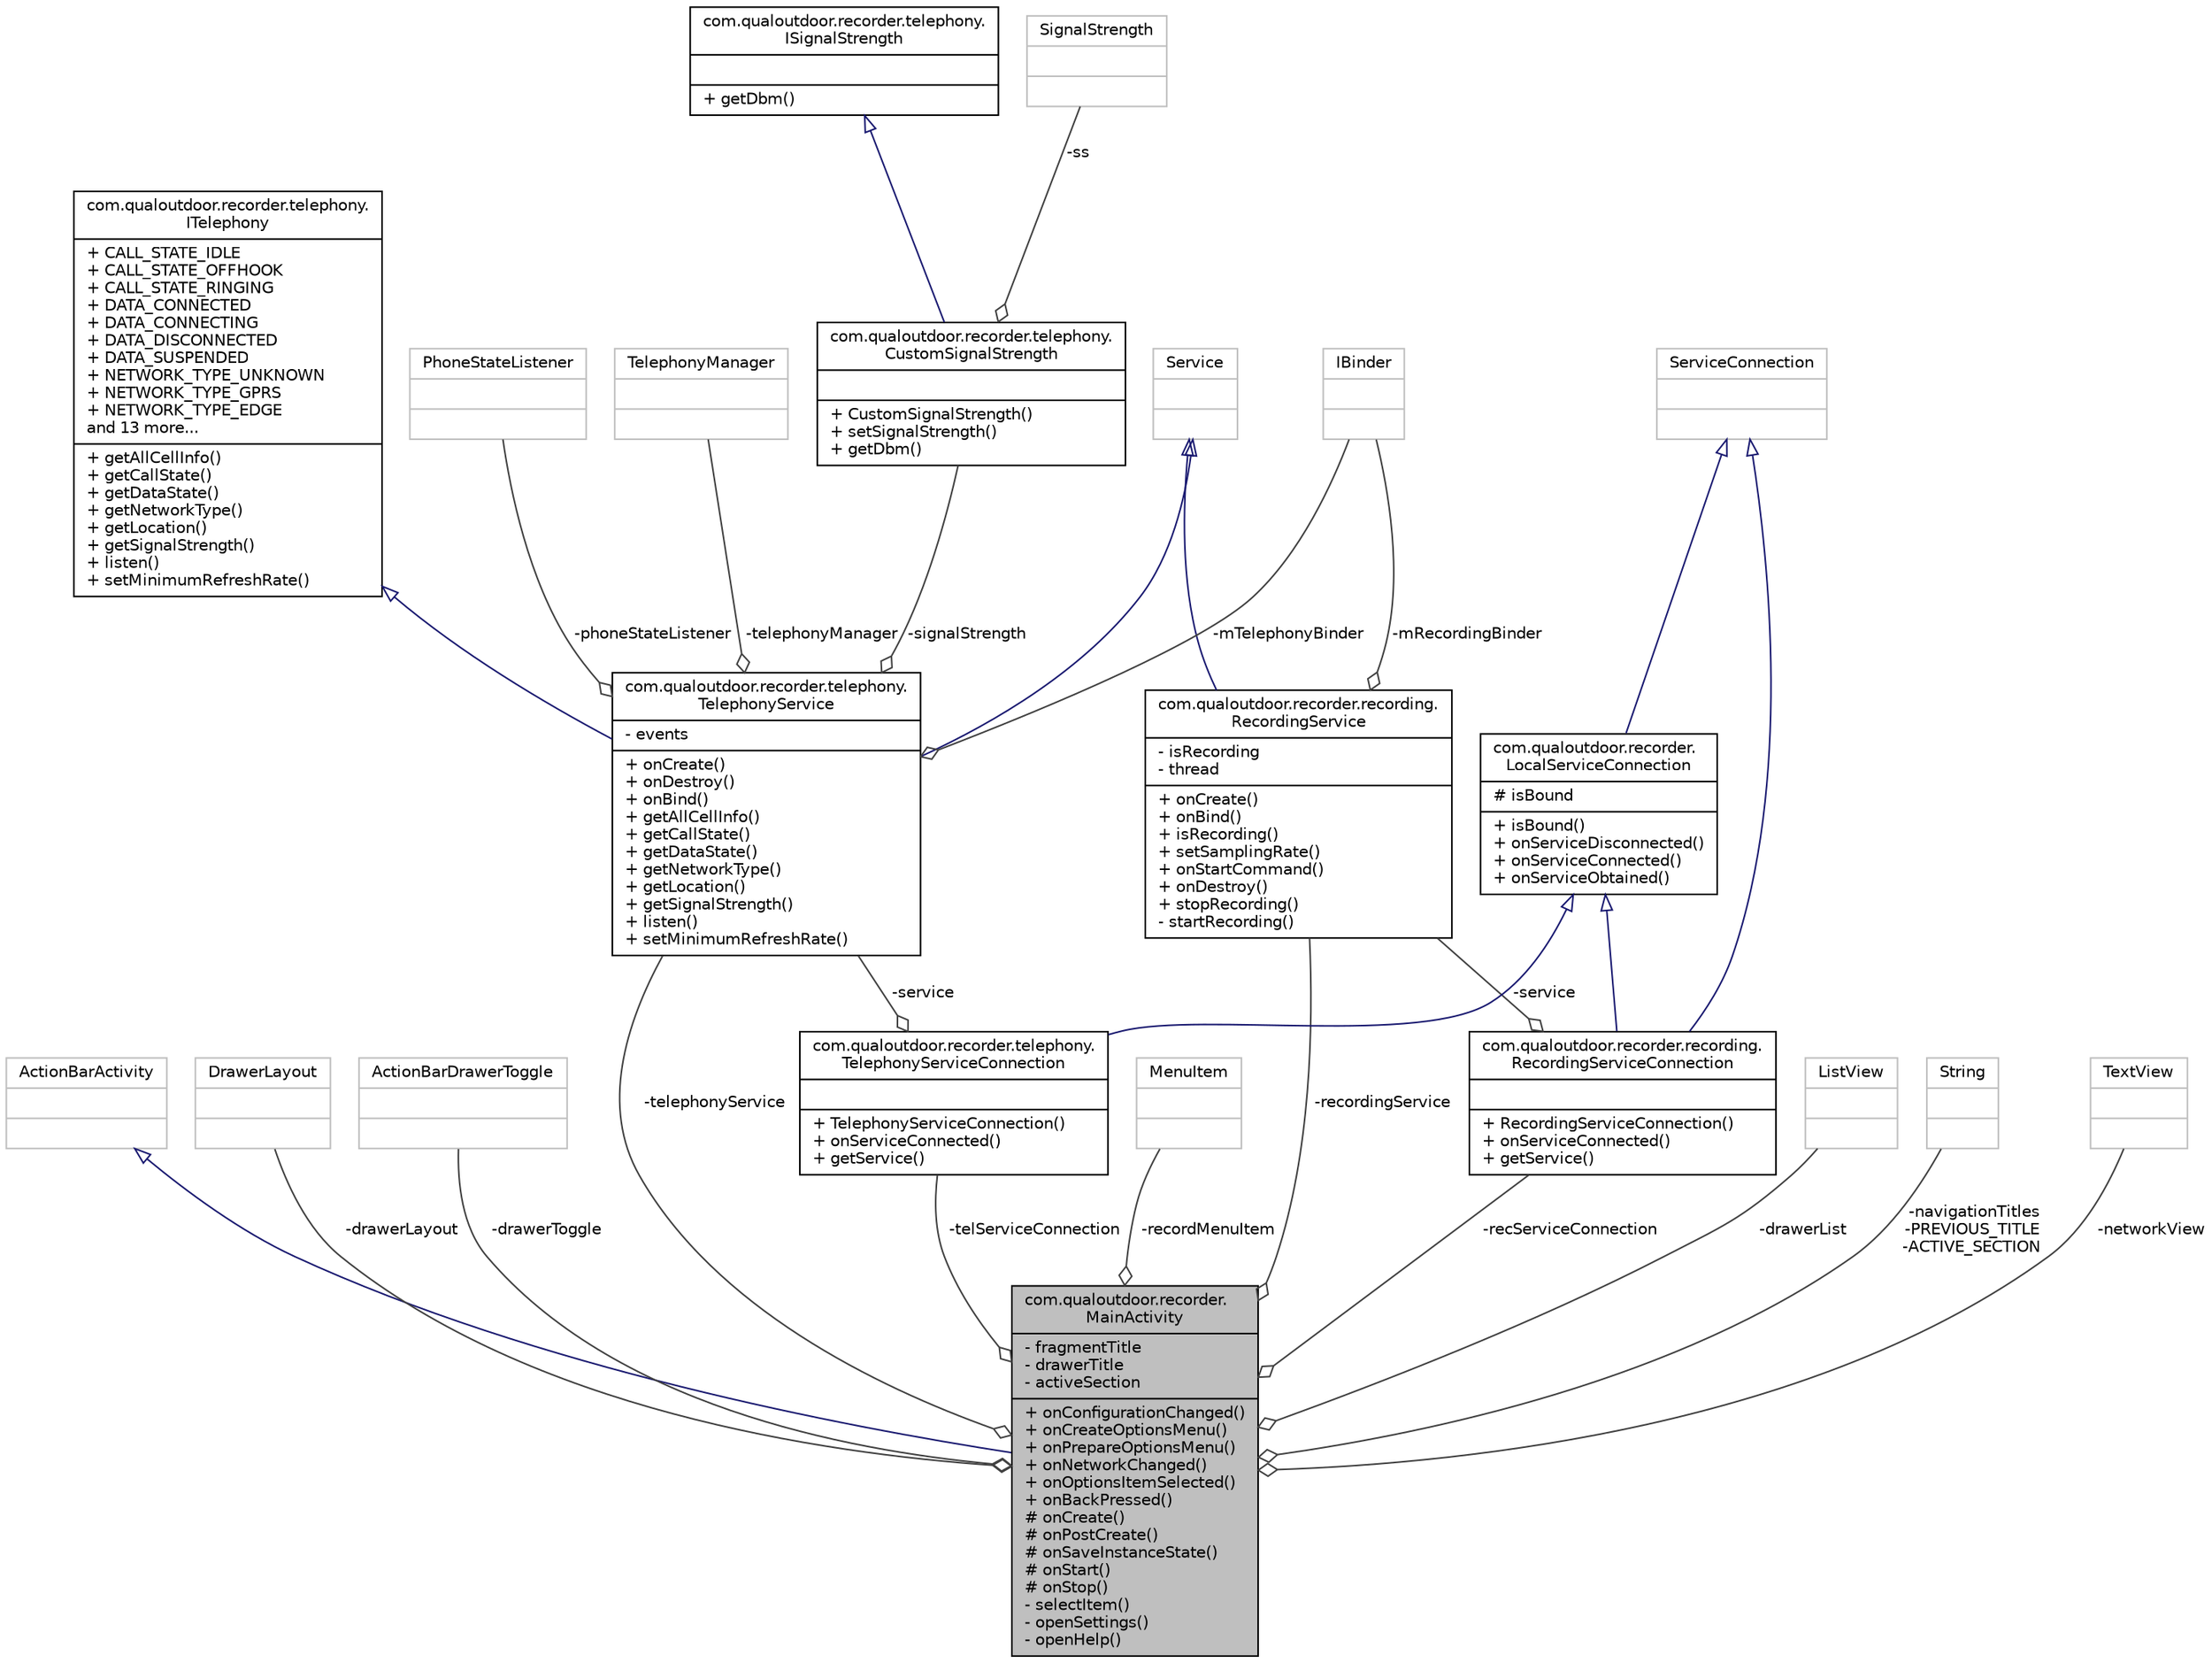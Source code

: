 digraph "com.qualoutdoor.recorder.MainActivity"
{
  edge [fontname="Helvetica",fontsize="10",labelfontname="Helvetica",labelfontsize="10"];
  node [fontname="Helvetica",fontsize="10",shape=record];
  Node1 [label="{com.qualoutdoor.recorder.\lMainActivity\n|- fragmentTitle\l- drawerTitle\l- activeSection\l|+ onConfigurationChanged()\l+ onCreateOptionsMenu()\l+ onPrepareOptionsMenu()\l+ onNetworkChanged()\l+ onOptionsItemSelected()\l+ onBackPressed()\l# onCreate()\l# onPostCreate()\l# onSaveInstanceState()\l# onStart()\l# onStop()\l- selectItem()\l- openSettings()\l- openHelp()\l}",height=0.2,width=0.4,color="black", fillcolor="grey75", style="filled" fontcolor="black"];
  Node2 -> Node1 [dir="back",color="midnightblue",fontsize="10",style="solid",arrowtail="onormal",fontname="Helvetica"];
  Node2 [label="{ActionBarActivity\n||}",height=0.2,width=0.4,color="grey75", fillcolor="white", style="filled"];
  Node3 -> Node1 [color="grey25",fontsize="10",style="solid",label=" -drawerLayout" ,arrowhead="odiamond",fontname="Helvetica"];
  Node3 [label="{DrawerLayout\n||}",height=0.2,width=0.4,color="grey75", fillcolor="white", style="filled"];
  Node4 -> Node1 [color="grey25",fontsize="10",style="solid",label=" -drawerToggle" ,arrowhead="odiamond",fontname="Helvetica"];
  Node4 [label="{ActionBarDrawerToggle\n||}",height=0.2,width=0.4,color="grey75", fillcolor="white", style="filled"];
  Node5 -> Node1 [color="grey25",fontsize="10",style="solid",label=" -recordingService" ,arrowhead="odiamond",fontname="Helvetica"];
  Node5 [label="{com.qualoutdoor.recorder.recording.\lRecordingService\n|- isRecording\l- thread\l|+ onCreate()\l+ onBind()\l+ isRecording()\l+ setSamplingRate()\l+ onStartCommand()\l+ onDestroy()\l+ stopRecording()\l- startRecording()\l}",height=0.2,width=0.4,color="black", fillcolor="white", style="filled",URL="$classcom_1_1qualoutdoor_1_1recorder_1_1recording_1_1RecordingService.html"];
  Node6 -> Node5 [dir="back",color="midnightblue",fontsize="10",style="solid",arrowtail="onormal",fontname="Helvetica"];
  Node6 [label="{Service\n||}",height=0.2,width=0.4,color="grey75", fillcolor="white", style="filled"];
  Node7 -> Node5 [color="grey25",fontsize="10",style="solid",label=" -mRecordingBinder" ,arrowhead="odiamond",fontname="Helvetica"];
  Node7 [label="{IBinder\n||}",height=0.2,width=0.4,color="grey75", fillcolor="white", style="filled"];
  Node8 -> Node1 [color="grey25",fontsize="10",style="solid",label=" -telephonyService" ,arrowhead="odiamond",fontname="Helvetica"];
  Node8 [label="{com.qualoutdoor.recorder.telephony.\lTelephonyService\n|- events\l|+ onCreate()\l+ onDestroy()\l+ onBind()\l+ getAllCellInfo()\l+ getCallState()\l+ getDataState()\l+ getNetworkType()\l+ getLocation()\l+ getSignalStrength()\l+ listen()\l+ setMinimumRefreshRate()\l}",height=0.2,width=0.4,color="black", fillcolor="white", style="filled",URL="$classcom_1_1qualoutdoor_1_1recorder_1_1telephony_1_1TelephonyService.html"];
  Node6 -> Node8 [dir="back",color="midnightblue",fontsize="10",style="solid",arrowtail="onormal",fontname="Helvetica"];
  Node9 -> Node8 [dir="back",color="midnightblue",fontsize="10",style="solid",arrowtail="onormal",fontname="Helvetica"];
  Node9 [label="{com.qualoutdoor.recorder.telephony.\lITelephony\n|+ CALL_STATE_IDLE\l+ CALL_STATE_OFFHOOK\l+ CALL_STATE_RINGING\l+ DATA_CONNECTED\l+ DATA_CONNECTING\l+ DATA_DISCONNECTED\l+ DATA_SUSPENDED\l+ NETWORK_TYPE_UNKNOWN\l+ NETWORK_TYPE_GPRS\l+ NETWORK_TYPE_EDGE\land 13 more...\l|+ getAllCellInfo()\l+ getCallState()\l+ getDataState()\l+ getNetworkType()\l+ getLocation()\l+ getSignalStrength()\l+ listen()\l+ setMinimumRefreshRate()\l}",height=0.2,width=0.4,color="black", fillcolor="white", style="filled",URL="$interfacecom_1_1qualoutdoor_1_1recorder_1_1telephony_1_1ITelephony.html"];
  Node7 -> Node8 [color="grey25",fontsize="10",style="solid",label=" -mTelephonyBinder" ,arrowhead="odiamond",fontname="Helvetica"];
  Node10 -> Node8 [color="grey25",fontsize="10",style="solid",label=" -phoneStateListener" ,arrowhead="odiamond",fontname="Helvetica"];
  Node10 [label="{PhoneStateListener\n||}",height=0.2,width=0.4,color="grey75", fillcolor="white", style="filled"];
  Node11 -> Node8 [color="grey25",fontsize="10",style="solid",label=" -telephonyManager" ,arrowhead="odiamond",fontname="Helvetica"];
  Node11 [label="{TelephonyManager\n||}",height=0.2,width=0.4,color="grey75", fillcolor="white", style="filled"];
  Node12 -> Node8 [color="grey25",fontsize="10",style="solid",label=" -signalStrength" ,arrowhead="odiamond",fontname="Helvetica"];
  Node12 [label="{com.qualoutdoor.recorder.telephony.\lCustomSignalStrength\n||+ CustomSignalStrength()\l+ setSignalStrength()\l+ getDbm()\l}",height=0.2,width=0.4,color="black", fillcolor="white", style="filled",URL="$classcom_1_1qualoutdoor_1_1recorder_1_1telephony_1_1CustomSignalStrength.html"];
  Node13 -> Node12 [dir="back",color="midnightblue",fontsize="10",style="solid",arrowtail="onormal",fontname="Helvetica"];
  Node13 [label="{com.qualoutdoor.recorder.telephony.\lISignalStrength\n||+ getDbm()\l}",height=0.2,width=0.4,color="black", fillcolor="white", style="filled",URL="$interfacecom_1_1qualoutdoor_1_1recorder_1_1telephony_1_1ISignalStrength.html"];
  Node14 -> Node12 [color="grey25",fontsize="10",style="solid",label=" -ss" ,arrowhead="odiamond",fontname="Helvetica"];
  Node14 [label="{SignalStrength\n||}",height=0.2,width=0.4,color="grey75", fillcolor="white", style="filled"];
  Node15 -> Node1 [color="grey25",fontsize="10",style="solid",label=" -recordMenuItem" ,arrowhead="odiamond",fontname="Helvetica"];
  Node15 [label="{MenuItem\n||}",height=0.2,width=0.4,color="grey75", fillcolor="white", style="filled"];
  Node16 -> Node1 [color="grey25",fontsize="10",style="solid",label=" -recServiceConnection" ,arrowhead="odiamond",fontname="Helvetica"];
  Node16 [label="{com.qualoutdoor.recorder.recording.\lRecordingServiceConnection\n||+ RecordingServiceConnection()\l+ onServiceConnected()\l+ getService()\l}",height=0.2,width=0.4,color="black", fillcolor="white", style="filled",URL="$classcom_1_1qualoutdoor_1_1recorder_1_1recording_1_1RecordingServiceConnection.html"];
  Node17 -> Node16 [dir="back",color="midnightblue",fontsize="10",style="solid",arrowtail="onormal",fontname="Helvetica"];
  Node17 [label="{com.qualoutdoor.recorder.\lLocalServiceConnection\n|# isBound\l|+ isBound()\l+ onServiceDisconnected()\l+ onServiceConnected()\l+ onServiceObtained()\l}",height=0.2,width=0.4,color="black", fillcolor="white", style="filled",URL="$classcom_1_1qualoutdoor_1_1recorder_1_1LocalServiceConnection.html"];
  Node18 -> Node17 [dir="back",color="midnightblue",fontsize="10",style="solid",arrowtail="onormal",fontname="Helvetica"];
  Node18 [label="{ServiceConnection\n||}",height=0.2,width=0.4,color="grey75", fillcolor="white", style="filled"];
  Node18 -> Node16 [dir="back",color="midnightblue",fontsize="10",style="solid",arrowtail="onormal",fontname="Helvetica"];
  Node5 -> Node16 [color="grey25",fontsize="10",style="solid",label=" -service" ,arrowhead="odiamond",fontname="Helvetica"];
  Node19 -> Node1 [color="grey25",fontsize="10",style="solid",label=" -telServiceConnection" ,arrowhead="odiamond",fontname="Helvetica"];
  Node19 [label="{com.qualoutdoor.recorder.telephony.\lTelephonyServiceConnection\n||+ TelephonyServiceConnection()\l+ onServiceConnected()\l+ getService()\l}",height=0.2,width=0.4,color="black", fillcolor="white", style="filled",URL="$classcom_1_1qualoutdoor_1_1recorder_1_1telephony_1_1TelephonyServiceConnection.html"];
  Node17 -> Node19 [dir="back",color="midnightblue",fontsize="10",style="solid",arrowtail="onormal",fontname="Helvetica"];
  Node8 -> Node19 [color="grey25",fontsize="10",style="solid",label=" -service" ,arrowhead="odiamond",fontname="Helvetica"];
  Node20 -> Node1 [color="grey25",fontsize="10",style="solid",label=" -drawerList" ,arrowhead="odiamond",fontname="Helvetica"];
  Node20 [label="{ListView\n||}",height=0.2,width=0.4,color="grey75", fillcolor="white", style="filled"];
  Node21 -> Node1 [color="grey25",fontsize="10",style="solid",label=" -navigationTitles\n-PREVIOUS_TITLE\n-ACTIVE_SECTION" ,arrowhead="odiamond",fontname="Helvetica"];
  Node21 [label="{String\n||}",height=0.2,width=0.4,color="grey75", fillcolor="white", style="filled"];
  Node22 -> Node1 [color="grey25",fontsize="10",style="solid",label=" -networkView" ,arrowhead="odiamond",fontname="Helvetica"];
  Node22 [label="{TextView\n||}",height=0.2,width=0.4,color="grey75", fillcolor="white", style="filled"];
}
